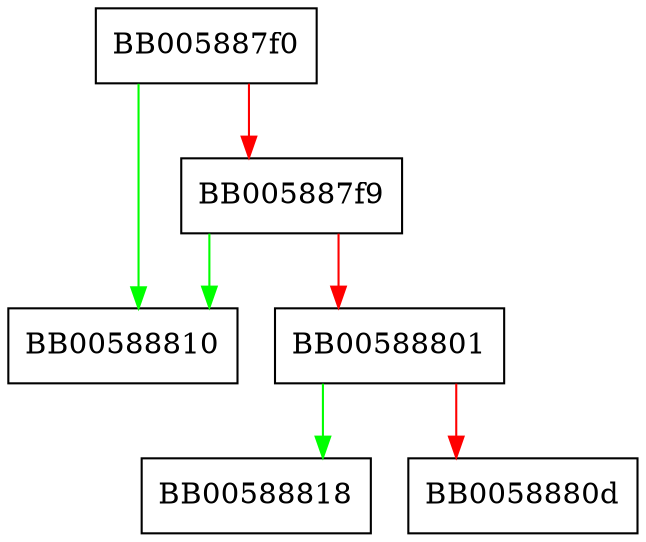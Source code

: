 digraph EC_KEY_priv2oct {
  node [shape="box"];
  graph [splines=ortho];
  BB005887f0 -> BB00588810 [color="green"];
  BB005887f0 -> BB005887f9 [color="red"];
  BB005887f9 -> BB00588810 [color="green"];
  BB005887f9 -> BB00588801 [color="red"];
  BB00588801 -> BB00588818 [color="green"];
  BB00588801 -> BB0058880d [color="red"];
}